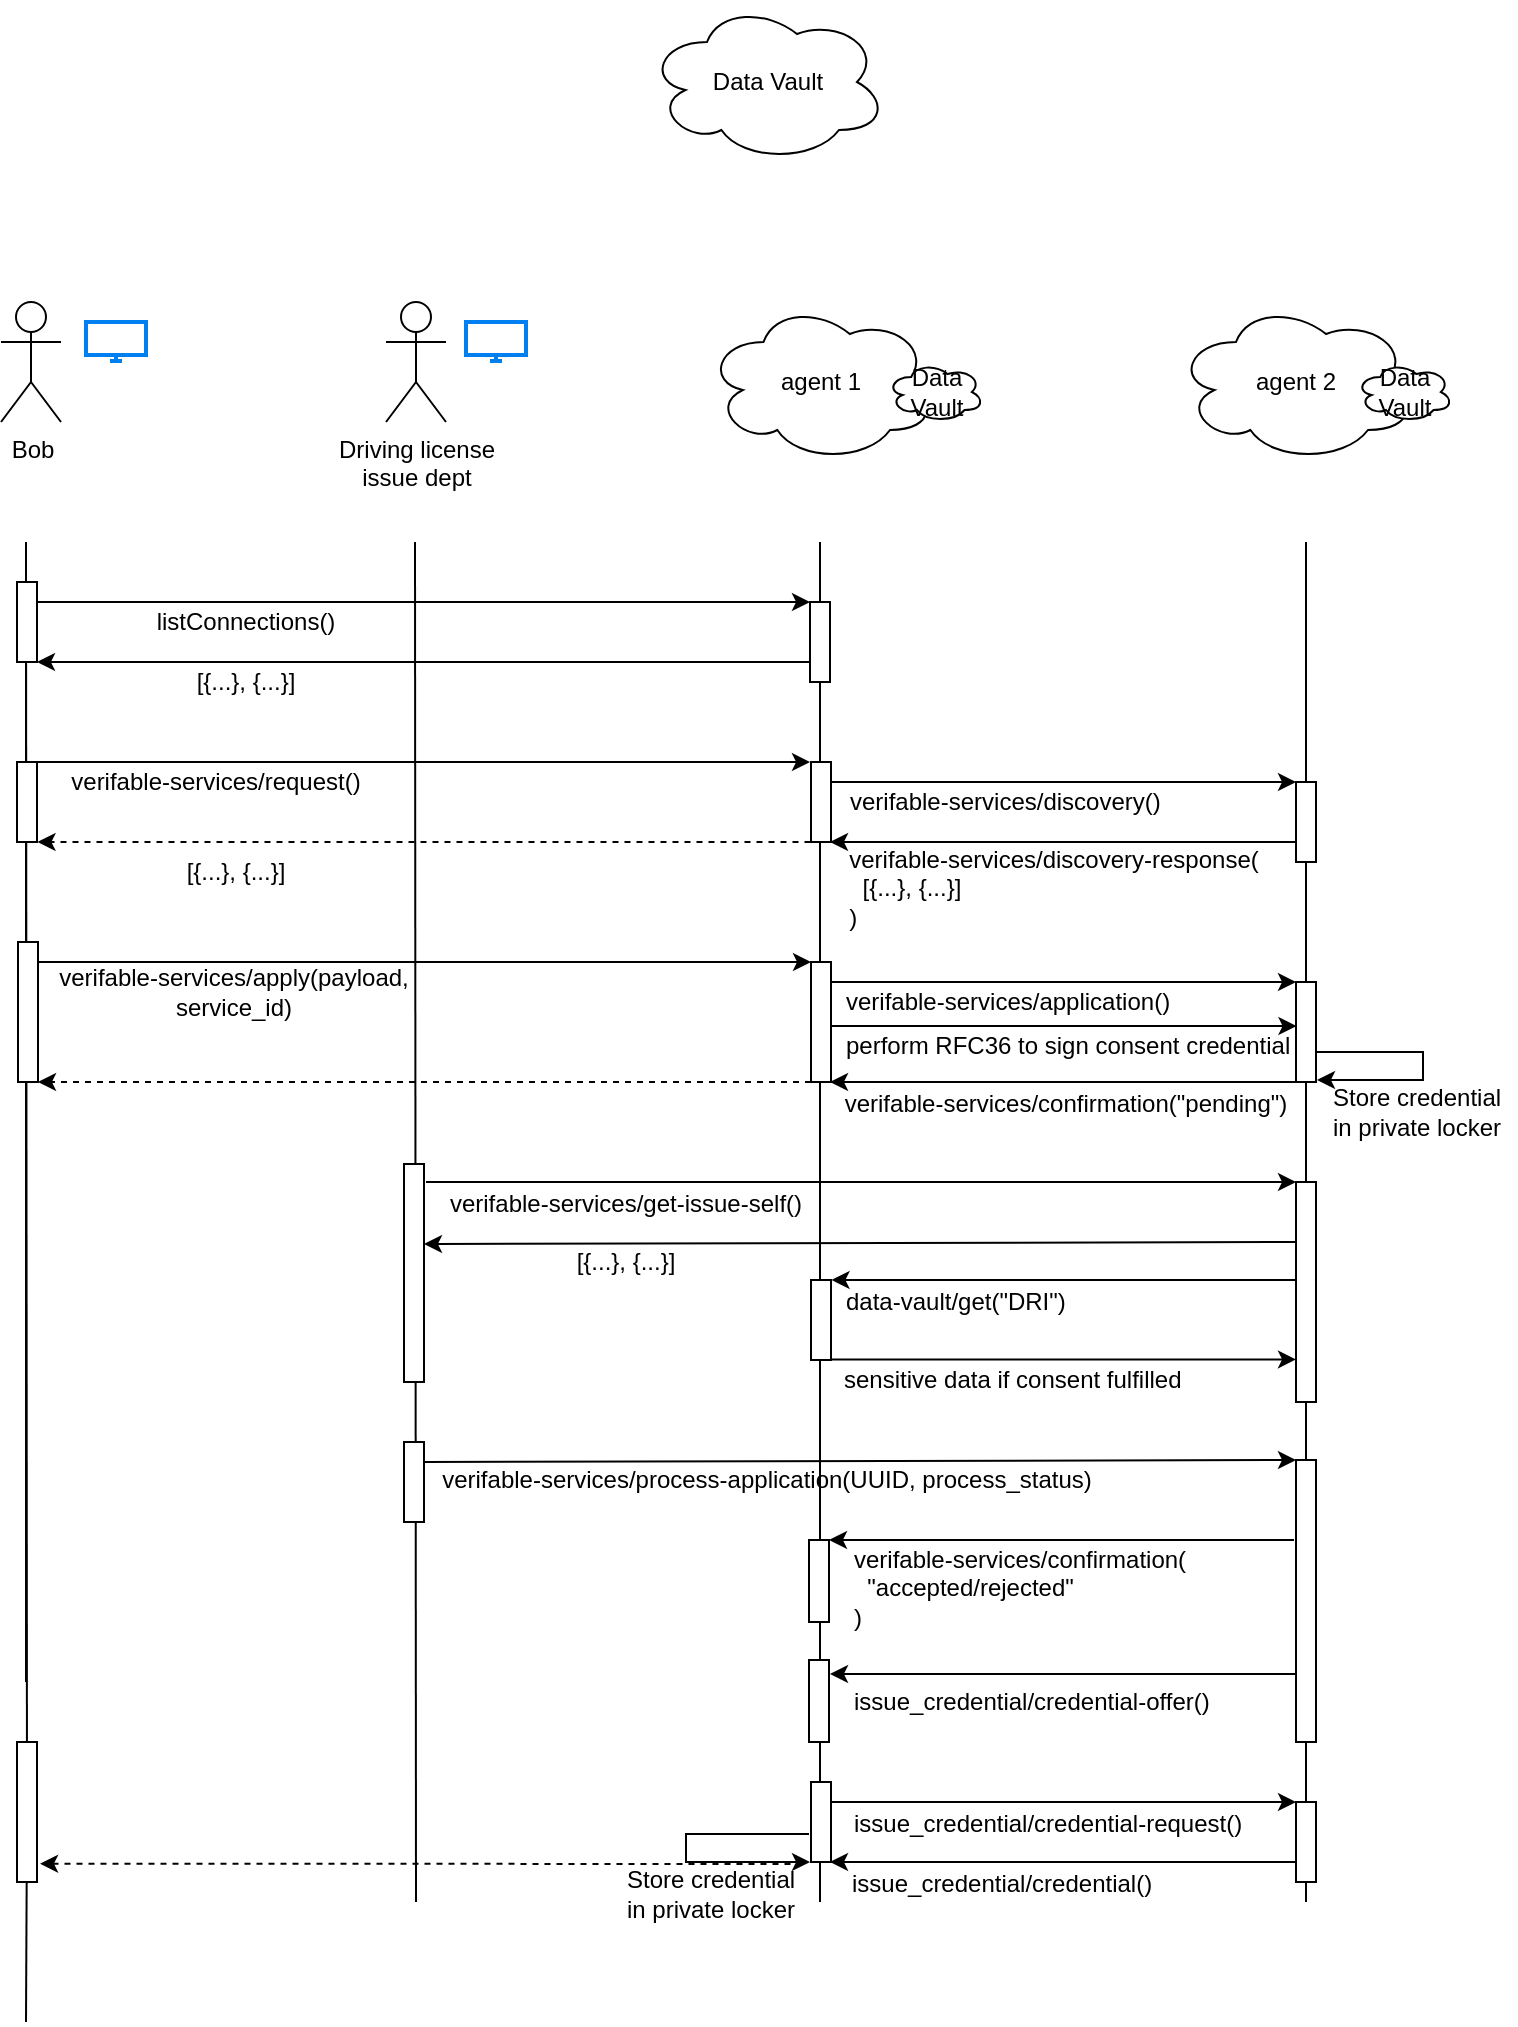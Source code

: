 <mxfile version="12.5.3" type="device"><diagram id="BxU9UsP0TG8ioM1y4bcI" name="Page-1"><mxGraphModel dx="971" dy="1742" grid="1" gridSize="10" guides="1" tooltips="1" connect="1" arrows="1" fold="1" page="1" pageScale="1" pageWidth="850" pageHeight="1100" math="0" shadow="0"><root><mxCell id="0"/><mxCell id="1" parent="0"/><mxCell id="3KavYasOWUOk-yzDHqmN-78" value="" style="endArrow=none;html=1;" parent="1" edge="1" source="gXDoIui_OL8hAthYHIDt-3"><mxGeometry width="50" height="50" relative="1" as="geometry"><mxPoint x="60" y="880" as="sourcePoint"/><mxPoint x="60" y="200" as="targetPoint"/></mxGeometry></mxCell><mxCell id="3KavYasOWUOk-yzDHqmN-77" value="" style="endArrow=none;html=1;" parent="1" edge="1"><mxGeometry width="50" height="50" relative="1" as="geometry"><mxPoint x="255" y="880" as="sourcePoint"/><mxPoint x="254.5" y="200" as="targetPoint"/></mxGeometry></mxCell><mxCell id="3KavYasOWUOk-yzDHqmN-76" value="" style="endArrow=none;html=1;" parent="1" edge="1"><mxGeometry width="50" height="50" relative="1" as="geometry"><mxPoint x="700" y="880" as="sourcePoint"/><mxPoint x="700" y="200" as="targetPoint"/></mxGeometry></mxCell><mxCell id="3KavYasOWUOk-yzDHqmN-1" value="Bob" style="shape=umlActor;verticalLabelPosition=bottom;labelBackgroundColor=#ffffff;verticalAlign=top;html=1;outlineConnect=0;" parent="1" vertex="1"><mxGeometry x="47.5" y="80" width="30" height="60" as="geometry"/></mxCell><mxCell id="3KavYasOWUOk-yzDHqmN-2" value="Driving license&lt;br&gt;issue dept" style="shape=umlActor;verticalLabelPosition=bottom;labelBackgroundColor=#ffffff;verticalAlign=top;html=1;outlineConnect=0;" parent="1" vertex="1"><mxGeometry x="240" y="80" width="30" height="60" as="geometry"/></mxCell><mxCell id="3KavYasOWUOk-yzDHqmN-4" value="agent 1" style="ellipse;shape=cloud;whiteSpace=wrap;html=1;" parent="1" vertex="1"><mxGeometry x="400" y="80" width="115" height="80" as="geometry"/></mxCell><mxCell id="3KavYasOWUOk-yzDHqmN-5" value="agent 2" style="ellipse;shape=cloud;whiteSpace=wrap;html=1;" parent="1" vertex="1"><mxGeometry x="635" y="80" width="120" height="80" as="geometry"/></mxCell><mxCell id="3KavYasOWUOk-yzDHqmN-10" value="" style="endArrow=none;html=1;" parent="1" edge="1"><mxGeometry width="50" height="50" relative="1" as="geometry"><mxPoint x="60" y="770" as="sourcePoint"/><mxPoint x="60" y="200" as="targetPoint"/></mxGeometry></mxCell><mxCell id="3KavYasOWUOk-yzDHqmN-12" value="" style="endArrow=none;html=1;" parent="1" edge="1"><mxGeometry width="50" height="50" relative="1" as="geometry"><mxPoint x="457" y="880" as="sourcePoint"/><mxPoint x="457" y="200" as="targetPoint"/></mxGeometry></mxCell><mxCell id="3KavYasOWUOk-yzDHqmN-13" value="" style="endArrow=none;html=1;" parent="1" edge="1"><mxGeometry width="50" height="50" relative="1" as="geometry"><mxPoint x="700" y="770" as="sourcePoint"/><mxPoint x="700" y="200" as="targetPoint"/></mxGeometry></mxCell><mxCell id="3KavYasOWUOk-yzDHqmN-14" value="" style="rounded=0;whiteSpace=wrap;html=1;" parent="1" vertex="1"><mxGeometry x="55.5" y="220" width="10" height="40" as="geometry"/></mxCell><mxCell id="3KavYasOWUOk-yzDHqmN-16" value="" style="html=1;verticalLabelPosition=bottom;align=center;labelBackgroundColor=#ffffff;verticalAlign=top;strokeWidth=2;strokeColor=#0080F0;shadow=0;dashed=0;shape=mxgraph.ios7.icons.monitor;" parent="1" vertex="1"><mxGeometry x="90" y="90" width="30" height="19.5" as="geometry"/></mxCell><mxCell id="3KavYasOWUOk-yzDHqmN-17" value="" style="html=1;verticalLabelPosition=bottom;align=center;labelBackgroundColor=#ffffff;verticalAlign=top;strokeWidth=2;strokeColor=#0080F0;shadow=0;dashed=0;shape=mxgraph.ios7.icons.monitor;" parent="1" vertex="1"><mxGeometry x="280" y="90" width="30" height="19.5" as="geometry"/></mxCell><mxCell id="3KavYasOWUOk-yzDHqmN-18" value="" style="endArrow=classic;html=1;exitX=1;exitY=0.25;exitDx=0;exitDy=0;entryX=0;entryY=0;entryDx=0;entryDy=0;" parent="1" source="3KavYasOWUOk-yzDHqmN-14" target="3KavYasOWUOk-yzDHqmN-19" edge="1"><mxGeometry width="50" height="50" relative="1" as="geometry"><mxPoint x="140" y="310" as="sourcePoint"/><mxPoint x="190" y="260" as="targetPoint"/></mxGeometry></mxCell><mxCell id="3KavYasOWUOk-yzDHqmN-19" value="" style="rounded=0;whiteSpace=wrap;html=1;" parent="1" vertex="1"><mxGeometry x="452" y="230" width="10" height="40" as="geometry"/></mxCell><mxCell id="3KavYasOWUOk-yzDHqmN-21" value="listConnections()" style="text;html=1;strokeColor=none;fillColor=none;align=center;verticalAlign=middle;whiteSpace=wrap;rounded=0;" parent="1" vertex="1"><mxGeometry x="150" y="230" width="40" height="20" as="geometry"/></mxCell><mxCell id="3KavYasOWUOk-yzDHqmN-24" value="" style="endArrow=classic;html=1;exitX=1;exitY=0.25;exitDx=0;exitDy=0;entryX=0;entryY=0;entryDx=0;entryDy=0;" parent="1" edge="1"><mxGeometry width="50" height="50" relative="1" as="geometry"><mxPoint x="452" y="260" as="sourcePoint"/><mxPoint x="65.5" y="260" as="targetPoint"/></mxGeometry></mxCell><mxCell id="3KavYasOWUOk-yzDHqmN-25" value="[{...}, {...}]" style="text;html=1;strokeColor=none;fillColor=none;align=center;verticalAlign=middle;whiteSpace=wrap;rounded=0;" parent="1" vertex="1"><mxGeometry x="125" y="260" width="90" height="20" as="geometry"/></mxCell><mxCell id="3KavYasOWUOk-yzDHqmN-26" value="" style="rounded=0;whiteSpace=wrap;html=1;" parent="1" vertex="1"><mxGeometry x="55.5" y="310" width="10" height="40" as="geometry"/></mxCell><mxCell id="3KavYasOWUOk-yzDHqmN-27" value="" style="endArrow=classic;html=1;exitX=1;exitY=0.25;exitDx=0;exitDy=0;entryX=0;entryY=0;entryDx=0;entryDy=0;" parent="1" edge="1"><mxGeometry width="50" height="50" relative="1" as="geometry"><mxPoint x="65.5" y="310" as="sourcePoint"/><mxPoint x="452" y="310" as="targetPoint"/></mxGeometry></mxCell><mxCell id="3KavYasOWUOk-yzDHqmN-28" value="" style="rounded=0;whiteSpace=wrap;html=1;" parent="1" vertex="1"><mxGeometry x="452.5" y="310" width="10" height="40" as="geometry"/></mxCell><mxCell id="3KavYasOWUOk-yzDHqmN-29" value="verifable-services/request()" style="text;html=1;strokeColor=none;fillColor=none;align=center;verticalAlign=middle;whiteSpace=wrap;rounded=0;" parent="1" vertex="1"><mxGeometry x="70" y="310" width="170" height="20" as="geometry"/></mxCell><mxCell id="3KavYasOWUOk-yzDHqmN-30" value="" style="endArrow=classic;html=1;exitX=1;exitY=0.25;exitDx=0;exitDy=0;entryX=0;entryY=0;entryDx=0;entryDy=0;dashed=1;" parent="1" edge="1"><mxGeometry width="50" height="50" relative="1" as="geometry"><mxPoint x="452.25" y="350" as="sourcePoint"/><mxPoint x="65.75" y="350" as="targetPoint"/></mxGeometry></mxCell><mxCell id="3KavYasOWUOk-yzDHqmN-31" value="" style="rounded=0;whiteSpace=wrap;html=1;" parent="1" vertex="1"><mxGeometry x="695" y="320" width="10" height="40" as="geometry"/></mxCell><mxCell id="3KavYasOWUOk-yzDHqmN-32" value="" style="endArrow=classic;html=1;exitX=1;exitY=0.25;exitDx=0;exitDy=0;entryX=0;entryY=0;entryDx=0;entryDy=0;" parent="1" source="3KavYasOWUOk-yzDHqmN-28" target="3KavYasOWUOk-yzDHqmN-31" edge="1"><mxGeometry width="50" height="50" relative="1" as="geometry"><mxPoint x="510" y="360" as="sourcePoint"/><mxPoint x="660" y="330" as="targetPoint"/></mxGeometry></mxCell><mxCell id="3KavYasOWUOk-yzDHqmN-33" value="verifable-services/discovery()" style="text;html=1;strokeColor=none;fillColor=none;align=left;verticalAlign=middle;whiteSpace=wrap;rounded=0;" parent="1" vertex="1"><mxGeometry x="470" y="320" width="220" height="20" as="geometry"/></mxCell><mxCell id="3KavYasOWUOk-yzDHqmN-37" value="verifable-services/discovery-response(&lt;br&gt;&lt;div style=&quot;text-align: left&quot;&gt;&lt;span&gt;&amp;nbsp; [{...}, {...}]&lt;/span&gt;&lt;/div&gt;&lt;div style=&quot;text-align: left&quot;&gt;&lt;span&gt;)&lt;/span&gt;&lt;/div&gt;" style="text;html=1;strokeColor=none;fillColor=none;align=center;verticalAlign=middle;whiteSpace=wrap;rounded=0;" parent="1" vertex="1"><mxGeometry x="428.5" y="363" width="290" height="20" as="geometry"/></mxCell><mxCell id="3KavYasOWUOk-yzDHqmN-38" value="" style="endArrow=classic;html=1;exitX=1;exitY=0.25;exitDx=0;exitDy=0;entryX=0;entryY=0;entryDx=0;entryDy=0;" parent="1" edge="1"><mxGeometry width="50" height="50" relative="1" as="geometry"><mxPoint x="694.5" y="350" as="sourcePoint"/><mxPoint x="462" y="350" as="targetPoint"/></mxGeometry></mxCell><mxCell id="3KavYasOWUOk-yzDHqmN-39" value="[{...}, {...}]" style="text;html=1;strokeColor=none;fillColor=none;align=center;verticalAlign=middle;whiteSpace=wrap;rounded=0;" parent="1" vertex="1"><mxGeometry x="120" y="355" width="90" height="20" as="geometry"/></mxCell><mxCell id="3KavYasOWUOk-yzDHqmN-41" value="" style="endArrow=classic;html=1;entryX=0;entryY=0;entryDx=0;entryDy=0;" parent="1" target="3KavYasOWUOk-yzDHqmN-42" edge="1"><mxGeometry width="50" height="50" relative="1" as="geometry"><mxPoint x="60" y="410" as="sourcePoint"/><mxPoint x="190.5" y="440" as="targetPoint"/></mxGeometry></mxCell><mxCell id="3KavYasOWUOk-yzDHqmN-42" value="" style="rounded=0;whiteSpace=wrap;html=1;" parent="1" vertex="1"><mxGeometry x="452.5" y="410" width="10" height="60" as="geometry"/></mxCell><mxCell id="3KavYasOWUOk-yzDHqmN-43" value="verifable-services/apply(payload, service_id)" style="text;html=1;strokeColor=none;fillColor=none;align=center;verticalAlign=middle;whiteSpace=wrap;rounded=0;" parent="1" vertex="1"><mxGeometry x="69" y="415" width="190" height="20" as="geometry"/></mxCell><mxCell id="3KavYasOWUOk-yzDHqmN-47" value="" style="rounded=0;whiteSpace=wrap;html=1;" parent="1" vertex="1"><mxGeometry x="695" y="420" width="10" height="50" as="geometry"/></mxCell><mxCell id="3KavYasOWUOk-yzDHqmN-48" value="" style="endArrow=classic;html=1;exitX=1;exitY=0.25;exitDx=0;exitDy=0;entryX=0;entryY=0;entryDx=0;entryDy=0;" parent="1" target="3KavYasOWUOk-yzDHqmN-47" edge="1"><mxGeometry width="50" height="50" relative="1" as="geometry"><mxPoint x="462.5" y="420" as="sourcePoint"/><mxPoint x="660" y="430" as="targetPoint"/></mxGeometry></mxCell><mxCell id="3KavYasOWUOk-yzDHqmN-49" value="verifable-services/application()" style="text;html=1;strokeColor=none;fillColor=none;align=left;verticalAlign=middle;whiteSpace=wrap;rounded=0;" parent="1" vertex="1"><mxGeometry x="468" y="420" width="180" height="20" as="geometry"/></mxCell><mxCell id="3KavYasOWUOk-yzDHqmN-54" value="&lt;div&gt;&lt;span&gt;perform RFC36 to sign consent credential&lt;/span&gt;&lt;/div&gt;" style="text;html=1;strokeColor=none;fillColor=none;align=left;verticalAlign=middle;whiteSpace=wrap;rounded=0;direction=west;" parent="1" vertex="1"><mxGeometry x="468" y="442" width="290" height="20" as="geometry"/></mxCell><mxCell id="3KavYasOWUOk-yzDHqmN-55" value="" style="rounded=0;whiteSpace=wrap;html=1;" parent="1" vertex="1"><mxGeometry x="249" y="511" width="10" height="109" as="geometry"/></mxCell><mxCell id="3KavYasOWUOk-yzDHqmN-56" value="" style="endArrow=classic;html=1;entryX=0;entryY=0;entryDx=0;entryDy=0;" parent="1" target="3KavYasOWUOk-yzDHqmN-57" edge="1"><mxGeometry width="50" height="50" relative="1" as="geometry"><mxPoint x="260" y="520" as="sourcePoint"/><mxPoint x="430" y="511" as="targetPoint"/></mxGeometry></mxCell><mxCell id="3KavYasOWUOk-yzDHqmN-57" value="" style="rounded=0;whiteSpace=wrap;html=1;" parent="1" vertex="1"><mxGeometry x="695" y="520" width="10" height="110" as="geometry"/></mxCell><mxCell id="3KavYasOWUOk-yzDHqmN-58" value="verifable-services/get-issue-self(&lt;span style=&quot;text-align: left&quot;&gt;)&lt;/span&gt;" style="text;html=1;strokeColor=none;fillColor=none;align=center;verticalAlign=middle;whiteSpace=wrap;rounded=0;" parent="1" vertex="1"><mxGeometry x="215" y="521" width="290" height="20" as="geometry"/></mxCell><mxCell id="3KavYasOWUOk-yzDHqmN-59" value="" style="endArrow=classic;html=1;exitX=1;exitY=0.25;exitDx=0;exitDy=0;entryX=0;entryY=0;entryDx=0;entryDy=0;" parent="1" edge="1"><mxGeometry width="50" height="50" relative="1" as="geometry"><mxPoint x="695" y="550" as="sourcePoint"/><mxPoint x="259" y="551" as="targetPoint"/></mxGeometry></mxCell><mxCell id="3KavYasOWUOk-yzDHqmN-60" value="[{...}, {...}]" style="text;html=1;strokeColor=none;fillColor=none;align=center;verticalAlign=middle;whiteSpace=wrap;rounded=0;" parent="1" vertex="1"><mxGeometry x="315" y="550" width="90" height="20" as="geometry"/></mxCell><mxCell id="3KavYasOWUOk-yzDHqmN-61" value="" style="rounded=0;whiteSpace=wrap;html=1;" parent="1" vertex="1"><mxGeometry x="249" y="650" width="10" height="40" as="geometry"/></mxCell><mxCell id="3KavYasOWUOk-yzDHqmN-62" value="" style="endArrow=classic;html=1;exitX=1;exitY=0.25;exitDx=0;exitDy=0;entryX=0;entryY=0;entryDx=0;entryDy=0;" parent="1" source="3KavYasOWUOk-yzDHqmN-61" target="3KavYasOWUOk-yzDHqmN-63" edge="1"><mxGeometry width="50" height="50" relative="1" as="geometry"><mxPoint x="259" y="650" as="sourcePoint"/><mxPoint x="430" y="650" as="targetPoint"/></mxGeometry></mxCell><mxCell id="3KavYasOWUOk-yzDHqmN-63" value="" style="rounded=0;whiteSpace=wrap;html=1;" parent="1" vertex="1"><mxGeometry x="695" y="659" width="10" height="141" as="geometry"/></mxCell><mxCell id="3KavYasOWUOk-yzDHqmN-66" value="verifable-services/process-application(UUID, process_status&lt;span style=&quot;text-align: left&quot;&gt;)&lt;/span&gt;" style="text;html=1;strokeColor=none;fillColor=none;align=center;verticalAlign=middle;whiteSpace=wrap;rounded=0;" parent="1" vertex="1"><mxGeometry x="228" y="659" width="405" height="20" as="geometry"/></mxCell><mxCell id="3KavYasOWUOk-yzDHqmN-67" value="" style="rounded=0;whiteSpace=wrap;html=1;" parent="1" vertex="1"><mxGeometry x="451.5" y="699" width="10" height="41" as="geometry"/></mxCell><mxCell id="3KavYasOWUOk-yzDHqmN-68" value="" style="endArrow=classic;html=1;exitX=1;exitY=0.25;exitDx=0;exitDy=0;entryX=0;entryY=0;entryDx=0;entryDy=0;" parent="1" edge="1"><mxGeometry width="50" height="50" relative="1" as="geometry"><mxPoint x="694" y="699" as="sourcePoint"/><mxPoint x="461.5" y="699" as="targetPoint"/></mxGeometry></mxCell><mxCell id="3KavYasOWUOk-yzDHqmN-69" value="verifable-services/confirmation(&lt;br&gt;&amp;nbsp; &quot;accepted/rejected&quot;&lt;br&gt;&lt;span&gt;)&lt;/span&gt;" style="text;html=1;strokeColor=none;fillColor=none;align=left;verticalAlign=middle;whiteSpace=wrap;rounded=0;" parent="1" vertex="1"><mxGeometry x="472" y="713" width="290" height="20" as="geometry"/></mxCell><mxCell id="3KavYasOWUOk-yzDHqmN-71" value="" style="endArrow=classic;html=1;exitX=1;exitY=0.25;exitDx=0;exitDy=0;entryX=0;entryY=0;entryDx=0;entryDy=0;" parent="1" edge="1"><mxGeometry width="50" height="50" relative="1" as="geometry"><mxPoint x="694.5" y="766" as="sourcePoint"/><mxPoint x="462" y="766" as="targetPoint"/></mxGeometry></mxCell><mxCell id="3KavYasOWUOk-yzDHqmN-72" value="issue_credential/credential-offer()" style="text;html=1;strokeColor=none;fillColor=none;align=left;verticalAlign=middle;whiteSpace=wrap;rounded=0;" parent="1" vertex="1"><mxGeometry x="472" y="769.5" width="290" height="20" as="geometry"/></mxCell><mxCell id="3KavYasOWUOk-yzDHqmN-73" value="" style="rounded=0;whiteSpace=wrap;html=1;" parent="1" vertex="1"><mxGeometry x="451.5" y="759" width="10" height="41" as="geometry"/></mxCell><mxCell id="3KavYasOWUOk-yzDHqmN-80" value="" style="rounded=0;whiteSpace=wrap;html=1;" parent="1" vertex="1"><mxGeometry x="452.5" y="820" width="10" height="40" as="geometry"/></mxCell><mxCell id="3KavYasOWUOk-yzDHqmN-81" value="" style="rounded=0;whiteSpace=wrap;html=1;" parent="1" vertex="1"><mxGeometry x="695" y="830" width="10" height="40" as="geometry"/></mxCell><mxCell id="3KavYasOWUOk-yzDHqmN-82" value="" style="endArrow=classic;html=1;exitX=1;exitY=0.25;exitDx=0;exitDy=0;entryX=0;entryY=0;entryDx=0;entryDy=0;" parent="1" source="3KavYasOWUOk-yzDHqmN-80" target="3KavYasOWUOk-yzDHqmN-81" edge="1"><mxGeometry width="50" height="50" relative="1" as="geometry"><mxPoint x="510" y="870" as="sourcePoint"/><mxPoint x="660" y="840" as="targetPoint"/></mxGeometry></mxCell><mxCell id="3KavYasOWUOk-yzDHqmN-84" value="" style="endArrow=classic;html=1;exitX=1;exitY=0.25;exitDx=0;exitDy=0;entryX=0;entryY=0;entryDx=0;entryDy=0;" parent="1" edge="1"><mxGeometry width="50" height="50" relative="1" as="geometry"><mxPoint x="694.5" y="860" as="sourcePoint"/><mxPoint x="462" y="860" as="targetPoint"/></mxGeometry></mxCell><mxCell id="3KavYasOWUOk-yzDHqmN-85" value="issue_credential/credential-request()" style="text;html=1;strokeColor=none;fillColor=none;align=left;verticalAlign=middle;whiteSpace=wrap;rounded=0;" parent="1" vertex="1"><mxGeometry x="472" y="831" width="290" height="20" as="geometry"/></mxCell><mxCell id="3KavYasOWUOk-yzDHqmN-86" value="issue_credential/credential()" style="text;html=1;strokeColor=none;fillColor=none;align=left;verticalAlign=middle;whiteSpace=wrap;rounded=0;" parent="1" vertex="1"><mxGeometry x="471" y="861" width="290" height="20" as="geometry"/></mxCell><mxCell id="3KavYasOWUOk-yzDHqmN-88" value="" style="endArrow=classic;html=1;horizontal=1;edgeStyle=elbowEdgeStyle;rounded=0;" parent="1" edge="1"><mxGeometry width="50" height="50" relative="1" as="geometry"><mxPoint x="451.5" y="846" as="sourcePoint"/><mxPoint x="452" y="860" as="targetPoint"/><Array as="points"><mxPoint x="390" y="860"/></Array></mxGeometry></mxCell><mxCell id="3KavYasOWUOk-yzDHqmN-91" value="Store credential&lt;br&gt;in private locker" style="text;html=1;align=center;verticalAlign=middle;resizable=0;points=[];autosize=1;" parent="1" vertex="1"><mxGeometry x="351.5" y="861" width="100" height="30" as="geometry"/></mxCell><mxCell id="HUovfeoV7vlzF9-GagJi-8" value="" style="endArrow=classic;html=1;horizontal=1;edgeStyle=elbowEdgeStyle;rounded=0;" parent="1" edge="1"><mxGeometry width="50" height="50" relative="1" as="geometry"><mxPoint x="705" y="455" as="sourcePoint"/><mxPoint x="705.5" y="469" as="targetPoint"/><Array as="points"><mxPoint x="758.5" y="462"/></Array></mxGeometry></mxCell><mxCell id="HUovfeoV7vlzF9-GagJi-9" value="Store credential&lt;br&gt;in private locker" style="text;html=1;align=center;verticalAlign=middle;resizable=0;points=[];autosize=1;" parent="1" vertex="1"><mxGeometry x="705" y="470" width="100" height="30" as="geometry"/></mxCell><mxCell id="ilGR1TZHhODyyVASENuq-9" value="" style="endArrow=classic;html=1;exitX=1;exitY=0.25;exitDx=0;exitDy=0;entryX=0;entryY=0;entryDx=0;entryDy=0;" parent="1" edge="1"><mxGeometry width="50" height="50" relative="1" as="geometry"><mxPoint x="694.5" y="470" as="sourcePoint"/><mxPoint x="462" y="470" as="targetPoint"/></mxGeometry></mxCell><mxCell id="ilGR1TZHhODyyVASENuq-10" value="verifable-services/confirmation(&quot;pending&quot;&lt;span style=&quot;text-align: left&quot;&gt;)&lt;br&gt;&lt;/span&gt;" style="text;html=1;strokeColor=none;fillColor=none;align=center;verticalAlign=middle;whiteSpace=wrap;rounded=0;" parent="1" vertex="1"><mxGeometry x="435" y="471" width="290" height="20" as="geometry"/></mxCell><mxCell id="ilGR1TZHhODyyVASENuq-13" value="" style="endArrow=classic;html=1;exitX=1;exitY=0.25;exitDx=0;exitDy=0;entryX=0;entryY=0;entryDx=0;entryDy=0;" parent="1" edge="1"><mxGeometry width="50" height="50" relative="1" as="geometry"><mxPoint x="462.75" y="442" as="sourcePoint"/><mxPoint x="695.25" y="442.0" as="targetPoint"/></mxGeometry></mxCell><mxCell id="gXDoIui_OL8hAthYHIDt-1" value="" style="endArrow=classic;html=1;exitX=0;exitY=1;exitDx=0;exitDy=0;entryX=1;entryY=1;entryDx=0;entryDy=0;dashed=1;" edge="1" parent="1" source="3KavYasOWUOk-yzDHqmN-42" target="3KavYasOWUOk-yzDHqmN-40"><mxGeometry width="50" height="50" relative="1" as="geometry"><mxPoint x="430" y="450" as="sourcePoint"/><mxPoint x="110" y="490" as="targetPoint"/></mxGeometry></mxCell><mxCell id="3KavYasOWUOk-yzDHqmN-40" value="" style="rounded=0;whiteSpace=wrap;html=1;" parent="1" vertex="1"><mxGeometry x="56" y="400" width="10" height="70" as="geometry"/></mxCell><mxCell id="gXDoIui_OL8hAthYHIDt-3" value="" style="rounded=0;whiteSpace=wrap;html=1;" vertex="1" parent="1"><mxGeometry x="55.5" y="800" width="10" height="70" as="geometry"/></mxCell><mxCell id="gXDoIui_OL8hAthYHIDt-4" value="" style="endArrow=none;html=1;" edge="1" parent="1" target="gXDoIui_OL8hAthYHIDt-3"><mxGeometry width="50" height="50" relative="1" as="geometry"><mxPoint x="60" y="940" as="sourcePoint"/><mxPoint x="60" y="260" as="targetPoint"/></mxGeometry></mxCell><mxCell id="gXDoIui_OL8hAthYHIDt-2" value="" style="endArrow=classic;html=1;exitX=0;exitY=1;exitDx=0;exitDy=0;dashed=1;entryX=1.153;entryY=0.869;entryDx=0;entryDy=0;entryPerimeter=0;" edge="1" parent="1" target="gXDoIui_OL8hAthYHIDt-3"><mxGeometry width="50" height="50" relative="1" as="geometry"><mxPoint x="448.25" y="861" as="sourcePoint"/><mxPoint x="80" y="861" as="targetPoint"/></mxGeometry></mxCell><mxCell id="gXDoIui_OL8hAthYHIDt-18" value="" style="rounded=0;whiteSpace=wrap;html=1;" vertex="1" parent="1"><mxGeometry x="452.5" y="569" width="10" height="40" as="geometry"/></mxCell><mxCell id="gXDoIui_OL8hAthYHIDt-20" value="" style="endArrow=classic;html=1;exitX=1;exitY=0.25;exitDx=0;exitDy=0;entryX=0;entryY=0;entryDx=0;entryDy=0;" edge="1" parent="1"><mxGeometry width="50" height="50" relative="1" as="geometry"><mxPoint x="695.25" y="569" as="sourcePoint"/><mxPoint x="462.75" y="569" as="targetPoint"/></mxGeometry></mxCell><mxCell id="gXDoIui_OL8hAthYHIDt-21" value="" style="endArrow=classic;html=1;exitX=1;exitY=0.25;exitDx=0;exitDy=0;entryX=0;entryY=0;entryDx=0;entryDy=0;" edge="1" parent="1"><mxGeometry width="50" height="50" relative="1" as="geometry"><mxPoint x="462.5" y="608.71" as="sourcePoint"/><mxPoint x="695" y="608.71" as="targetPoint"/></mxGeometry></mxCell><mxCell id="gXDoIui_OL8hAthYHIDt-22" value="data-vault/get(&quot;DRI&quot;)" style="text;html=1;strokeColor=none;fillColor=none;align=left;verticalAlign=middle;whiteSpace=wrap;rounded=0;" vertex="1" parent="1"><mxGeometry x="468" y="570" width="180" height="20" as="geometry"/></mxCell><mxCell id="gXDoIui_OL8hAthYHIDt-23" value="sensitive data if consent fulfilled" style="text;html=1;strokeColor=none;fillColor=none;align=left;verticalAlign=middle;whiteSpace=wrap;rounded=0;" vertex="1" parent="1"><mxGeometry x="467" y="609" width="180" height="20" as="geometry"/></mxCell><mxCell id="gXDoIui_OL8hAthYHIDt-24" value="Data Vault" style="ellipse;shape=cloud;whiteSpace=wrap;html=1;" vertex="1" parent="1"><mxGeometry x="370.5" y="-70" width="120" height="80" as="geometry"/></mxCell><mxCell id="gXDoIui_OL8hAthYHIDt-25" value="Data Vault" style="ellipse;shape=cloud;whiteSpace=wrap;html=1;" vertex="1" parent="1"><mxGeometry x="490.5" y="110" width="48.5" height="30" as="geometry"/></mxCell><mxCell id="gXDoIui_OL8hAthYHIDt-26" value="Data Vault" style="ellipse;shape=cloud;whiteSpace=wrap;html=1;" vertex="1" parent="1"><mxGeometry x="725" y="110" width="48.5" height="30" as="geometry"/></mxCell></root></mxGraphModel></diagram></mxfile>